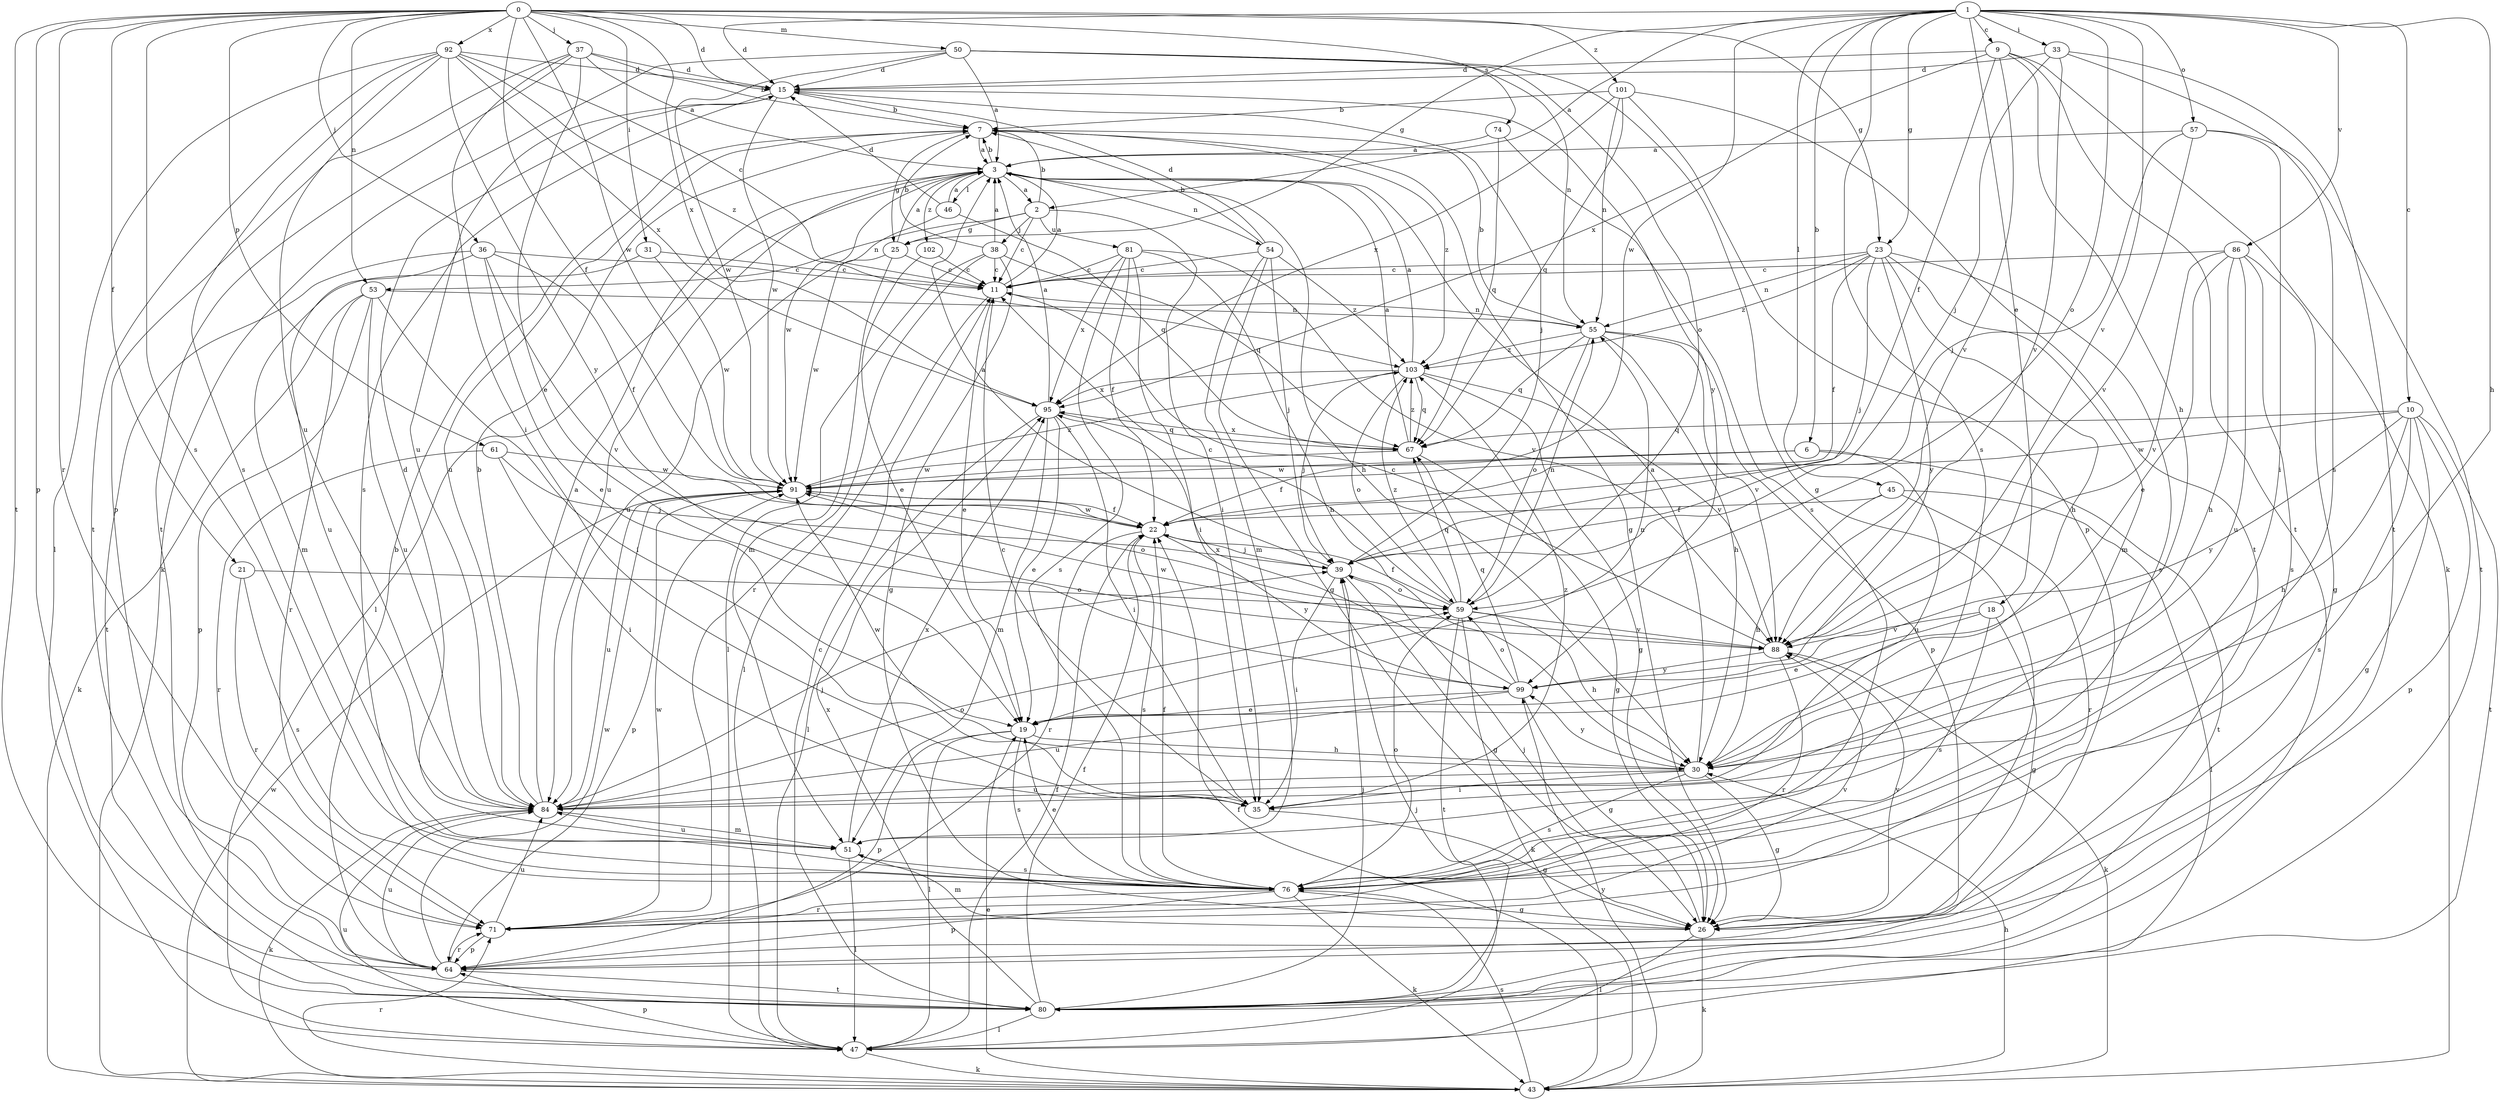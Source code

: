 strict digraph  {
0;
1;
2;
3;
6;
7;
9;
10;
11;
15;
18;
19;
21;
22;
23;
25;
26;
30;
31;
33;
35;
36;
37;
38;
39;
43;
45;
46;
47;
50;
51;
53;
54;
55;
57;
59;
61;
64;
67;
71;
74;
76;
80;
81;
84;
86;
88;
91;
92;
95;
99;
101;
102;
103;
0 -> 15  [label=d];
0 -> 21  [label=f];
0 -> 22  [label=f];
0 -> 23  [label=g];
0 -> 31  [label=i];
0 -> 36  [label=j];
0 -> 37  [label=j];
0 -> 50  [label=m];
0 -> 53  [label=n];
0 -> 61  [label=p];
0 -> 64  [label=p];
0 -> 71  [label=r];
0 -> 74  [label=s];
0 -> 76  [label=s];
0 -> 80  [label=t];
0 -> 91  [label=w];
0 -> 92  [label=x];
0 -> 95  [label=x];
0 -> 101  [label=z];
1 -> 2  [label=a];
1 -> 6  [label=b];
1 -> 9  [label=c];
1 -> 10  [label=c];
1 -> 15  [label=d];
1 -> 18  [label=e];
1 -> 23  [label=g];
1 -> 25  [label=g];
1 -> 30  [label=h];
1 -> 33  [label=i];
1 -> 45  [label=l];
1 -> 57  [label=o];
1 -> 59  [label=o];
1 -> 76  [label=s];
1 -> 86  [label=v];
1 -> 88  [label=v];
1 -> 91  [label=w];
2 -> 7  [label=b];
2 -> 11  [label=c];
2 -> 25  [label=g];
2 -> 35  [label=i];
2 -> 38  [label=j];
2 -> 53  [label=n];
2 -> 81  [label=u];
3 -> 2  [label=a];
3 -> 7  [label=b];
3 -> 30  [label=h];
3 -> 46  [label=l];
3 -> 47  [label=l];
3 -> 54  [label=n];
3 -> 84  [label=u];
3 -> 91  [label=w];
3 -> 102  [label=z];
6 -> 22  [label=f];
6 -> 80  [label=t];
6 -> 84  [label=u];
6 -> 91  [label=w];
7 -> 3  [label=a];
7 -> 25  [label=g];
7 -> 26  [label=g];
7 -> 84  [label=u];
7 -> 103  [label=z];
9 -> 15  [label=d];
9 -> 22  [label=f];
9 -> 30  [label=h];
9 -> 43  [label=k];
9 -> 80  [label=t];
9 -> 88  [label=v];
9 -> 95  [label=x];
10 -> 26  [label=g];
10 -> 30  [label=h];
10 -> 64  [label=p];
10 -> 67  [label=q];
10 -> 76  [label=s];
10 -> 80  [label=t];
10 -> 91  [label=w];
10 -> 99  [label=y];
11 -> 3  [label=a];
11 -> 19  [label=e];
11 -> 47  [label=l];
11 -> 55  [label=n];
15 -> 7  [label=b];
15 -> 39  [label=j];
15 -> 76  [label=s];
15 -> 84  [label=u];
15 -> 91  [label=w];
15 -> 99  [label=y];
18 -> 19  [label=e];
18 -> 26  [label=g];
18 -> 76  [label=s];
18 -> 88  [label=v];
19 -> 30  [label=h];
19 -> 47  [label=l];
19 -> 55  [label=n];
19 -> 64  [label=p];
19 -> 76  [label=s];
21 -> 59  [label=o];
21 -> 71  [label=r];
21 -> 76  [label=s];
22 -> 39  [label=j];
22 -> 71  [label=r];
22 -> 76  [label=s];
22 -> 91  [label=w];
22 -> 99  [label=y];
23 -> 11  [label=c];
23 -> 22  [label=f];
23 -> 30  [label=h];
23 -> 39  [label=j];
23 -> 51  [label=m];
23 -> 55  [label=n];
23 -> 76  [label=s];
23 -> 99  [label=y];
23 -> 103  [label=z];
25 -> 3  [label=a];
25 -> 11  [label=c];
25 -> 51  [label=m];
25 -> 91  [label=w];
26 -> 39  [label=j];
26 -> 43  [label=k];
26 -> 47  [label=l];
26 -> 51  [label=m];
26 -> 88  [label=v];
30 -> 3  [label=a];
30 -> 26  [label=g];
30 -> 35  [label=i];
30 -> 76  [label=s];
30 -> 84  [label=u];
30 -> 91  [label=w];
30 -> 99  [label=y];
31 -> 11  [label=c];
31 -> 51  [label=m];
31 -> 91  [label=w];
33 -> 15  [label=d];
33 -> 39  [label=j];
33 -> 76  [label=s];
33 -> 80  [label=t];
33 -> 88  [label=v];
35 -> 11  [label=c];
35 -> 26  [label=g];
35 -> 103  [label=z];
36 -> 11  [label=c];
36 -> 19  [label=e];
36 -> 22  [label=f];
36 -> 80  [label=t];
36 -> 84  [label=u];
36 -> 88  [label=v];
37 -> 3  [label=a];
37 -> 7  [label=b];
37 -> 15  [label=d];
37 -> 19  [label=e];
37 -> 35  [label=i];
37 -> 64  [label=p];
37 -> 80  [label=t];
38 -> 3  [label=a];
38 -> 7  [label=b];
38 -> 11  [label=c];
38 -> 26  [label=g];
38 -> 47  [label=l];
38 -> 67  [label=q];
38 -> 71  [label=r];
39 -> 3  [label=a];
39 -> 26  [label=g];
39 -> 35  [label=i];
39 -> 59  [label=o];
43 -> 19  [label=e];
43 -> 22  [label=f];
43 -> 30  [label=h];
43 -> 71  [label=r];
43 -> 76  [label=s];
43 -> 91  [label=w];
43 -> 99  [label=y];
45 -> 22  [label=f];
45 -> 30  [label=h];
45 -> 47  [label=l];
45 -> 71  [label=r];
46 -> 3  [label=a];
46 -> 15  [label=d];
46 -> 67  [label=q];
46 -> 84  [label=u];
47 -> 22  [label=f];
47 -> 39  [label=j];
47 -> 43  [label=k];
47 -> 64  [label=p];
47 -> 84  [label=u];
50 -> 3  [label=a];
50 -> 15  [label=d];
50 -> 26  [label=g];
50 -> 43  [label=k];
50 -> 55  [label=n];
50 -> 59  [label=o];
50 -> 91  [label=w];
51 -> 15  [label=d];
51 -> 47  [label=l];
51 -> 76  [label=s];
51 -> 84  [label=u];
51 -> 95  [label=x];
53 -> 35  [label=i];
53 -> 43  [label=k];
53 -> 55  [label=n];
53 -> 64  [label=p];
53 -> 71  [label=r];
53 -> 84  [label=u];
54 -> 7  [label=b];
54 -> 11  [label=c];
54 -> 15  [label=d];
54 -> 26  [label=g];
54 -> 39  [label=j];
54 -> 51  [label=m];
54 -> 103  [label=z];
55 -> 7  [label=b];
55 -> 30  [label=h];
55 -> 59  [label=o];
55 -> 64  [label=p];
55 -> 67  [label=q];
55 -> 88  [label=v];
55 -> 103  [label=z];
57 -> 3  [label=a];
57 -> 35  [label=i];
57 -> 39  [label=j];
57 -> 80  [label=t];
57 -> 88  [label=v];
59 -> 11  [label=c];
59 -> 22  [label=f];
59 -> 30  [label=h];
59 -> 43  [label=k];
59 -> 55  [label=n];
59 -> 67  [label=q];
59 -> 80  [label=t];
59 -> 88  [label=v];
59 -> 103  [label=z];
61 -> 35  [label=i];
61 -> 39  [label=j];
61 -> 71  [label=r];
61 -> 91  [label=w];
64 -> 7  [label=b];
64 -> 71  [label=r];
64 -> 80  [label=t];
64 -> 84  [label=u];
64 -> 91  [label=w];
67 -> 3  [label=a];
67 -> 26  [label=g];
67 -> 91  [label=w];
67 -> 95  [label=x];
67 -> 103  [label=z];
71 -> 64  [label=p];
71 -> 84  [label=u];
71 -> 88  [label=v];
71 -> 91  [label=w];
74 -> 3  [label=a];
74 -> 67  [label=q];
74 -> 76  [label=s];
76 -> 19  [label=e];
76 -> 22  [label=f];
76 -> 26  [label=g];
76 -> 43  [label=k];
76 -> 59  [label=o];
76 -> 64  [label=p];
76 -> 71  [label=r];
80 -> 11  [label=c];
80 -> 22  [label=f];
80 -> 39  [label=j];
80 -> 47  [label=l];
80 -> 95  [label=x];
81 -> 11  [label=c];
81 -> 22  [label=f];
81 -> 30  [label=h];
81 -> 35  [label=i];
81 -> 76  [label=s];
81 -> 88  [label=v];
81 -> 95  [label=x];
84 -> 3  [label=a];
84 -> 7  [label=b];
84 -> 39  [label=j];
84 -> 43  [label=k];
84 -> 51  [label=m];
84 -> 59  [label=o];
86 -> 11  [label=c];
86 -> 19  [label=e];
86 -> 26  [label=g];
86 -> 30  [label=h];
86 -> 76  [label=s];
86 -> 84  [label=u];
86 -> 88  [label=v];
88 -> 11  [label=c];
88 -> 43  [label=k];
88 -> 71  [label=r];
88 -> 91  [label=w];
88 -> 99  [label=y];
91 -> 22  [label=f];
91 -> 59  [label=o];
91 -> 64  [label=p];
91 -> 84  [label=u];
91 -> 103  [label=z];
92 -> 11  [label=c];
92 -> 15  [label=d];
92 -> 47  [label=l];
92 -> 76  [label=s];
92 -> 80  [label=t];
92 -> 84  [label=u];
92 -> 95  [label=x];
92 -> 99  [label=y];
92 -> 103  [label=z];
95 -> 3  [label=a];
95 -> 19  [label=e];
95 -> 35  [label=i];
95 -> 47  [label=l];
95 -> 51  [label=m];
95 -> 67  [label=q];
99 -> 19  [label=e];
99 -> 26  [label=g];
99 -> 59  [label=o];
99 -> 67  [label=q];
99 -> 84  [label=u];
99 -> 95  [label=x];
101 -> 7  [label=b];
101 -> 55  [label=n];
101 -> 64  [label=p];
101 -> 67  [label=q];
101 -> 80  [label=t];
101 -> 95  [label=x];
102 -> 11  [label=c];
102 -> 19  [label=e];
103 -> 3  [label=a];
103 -> 26  [label=g];
103 -> 39  [label=j];
103 -> 59  [label=o];
103 -> 67  [label=q];
103 -> 88  [label=v];
103 -> 95  [label=x];
}
